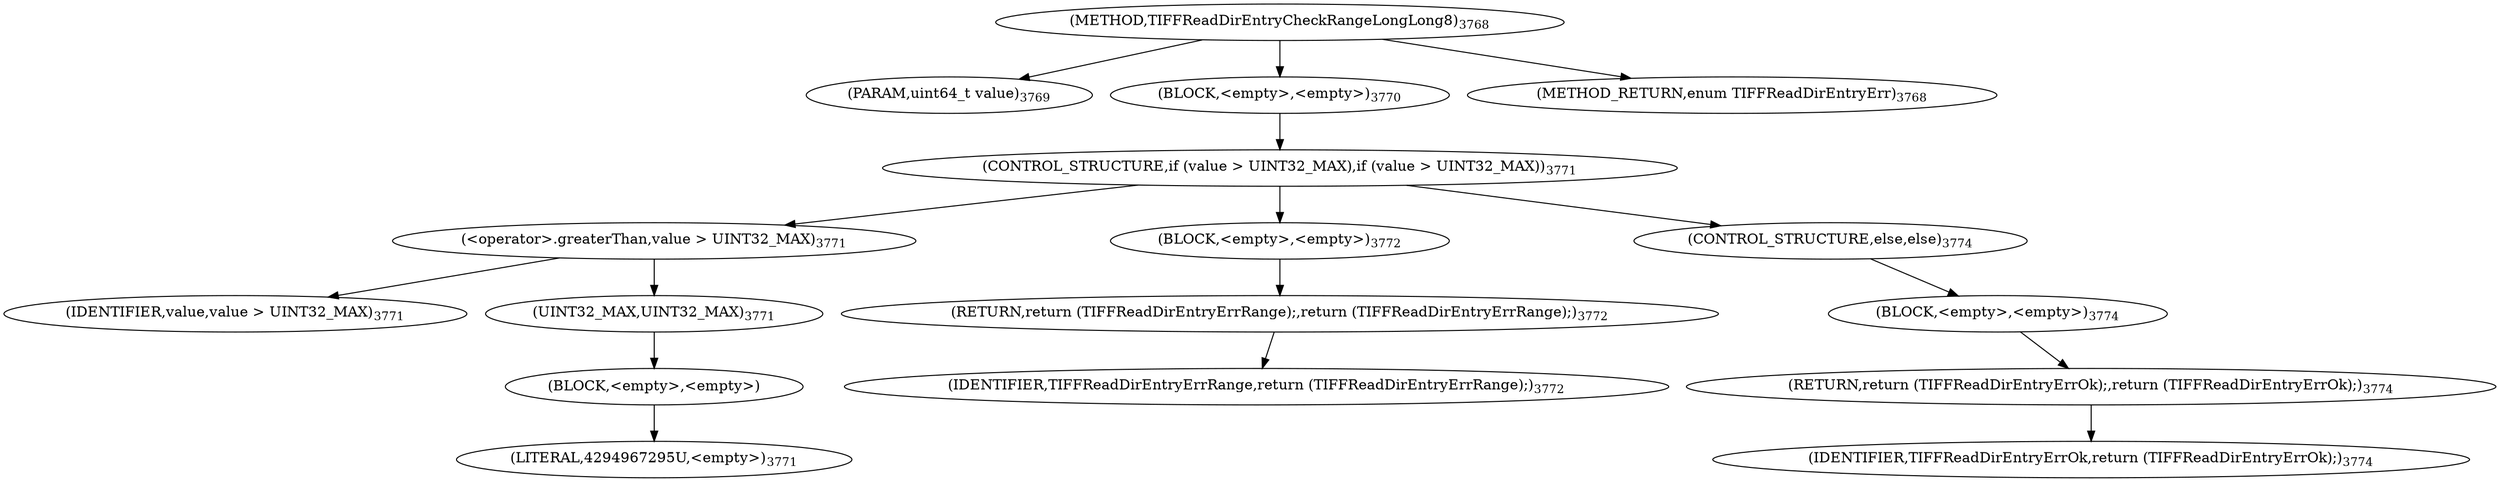 digraph "TIFFReadDirEntryCheckRangeLongLong8" {  
"87815" [label = <(METHOD,TIFFReadDirEntryCheckRangeLongLong8)<SUB>3768</SUB>> ]
"87816" [label = <(PARAM,uint64_t value)<SUB>3769</SUB>> ]
"87817" [label = <(BLOCK,&lt;empty&gt;,&lt;empty&gt;)<SUB>3770</SUB>> ]
"87818" [label = <(CONTROL_STRUCTURE,if (value &gt; UINT32_MAX),if (value &gt; UINT32_MAX))<SUB>3771</SUB>> ]
"87819" [label = <(&lt;operator&gt;.greaterThan,value &gt; UINT32_MAX)<SUB>3771</SUB>> ]
"87820" [label = <(IDENTIFIER,value,value &gt; UINT32_MAX)<SUB>3771</SUB>> ]
"87821" [label = <(UINT32_MAX,UINT32_MAX)<SUB>3771</SUB>> ]
"87822" [label = <(BLOCK,&lt;empty&gt;,&lt;empty&gt;)> ]
"87823" [label = <(LITERAL,4294967295U,&lt;empty&gt;)<SUB>3771</SUB>> ]
"87824" [label = <(BLOCK,&lt;empty&gt;,&lt;empty&gt;)<SUB>3772</SUB>> ]
"87825" [label = <(RETURN,return (TIFFReadDirEntryErrRange);,return (TIFFReadDirEntryErrRange);)<SUB>3772</SUB>> ]
"87826" [label = <(IDENTIFIER,TIFFReadDirEntryErrRange,return (TIFFReadDirEntryErrRange);)<SUB>3772</SUB>> ]
"87827" [label = <(CONTROL_STRUCTURE,else,else)<SUB>3774</SUB>> ]
"87828" [label = <(BLOCK,&lt;empty&gt;,&lt;empty&gt;)<SUB>3774</SUB>> ]
"87829" [label = <(RETURN,return (TIFFReadDirEntryErrOk);,return (TIFFReadDirEntryErrOk);)<SUB>3774</SUB>> ]
"87830" [label = <(IDENTIFIER,TIFFReadDirEntryErrOk,return (TIFFReadDirEntryErrOk);)<SUB>3774</SUB>> ]
"87831" [label = <(METHOD_RETURN,enum TIFFReadDirEntryErr)<SUB>3768</SUB>> ]
  "87815" -> "87816" 
  "87815" -> "87817" 
  "87815" -> "87831" 
  "87817" -> "87818" 
  "87818" -> "87819" 
  "87818" -> "87824" 
  "87818" -> "87827" 
  "87819" -> "87820" 
  "87819" -> "87821" 
  "87821" -> "87822" 
  "87822" -> "87823" 
  "87824" -> "87825" 
  "87825" -> "87826" 
  "87827" -> "87828" 
  "87828" -> "87829" 
  "87829" -> "87830" 
}
